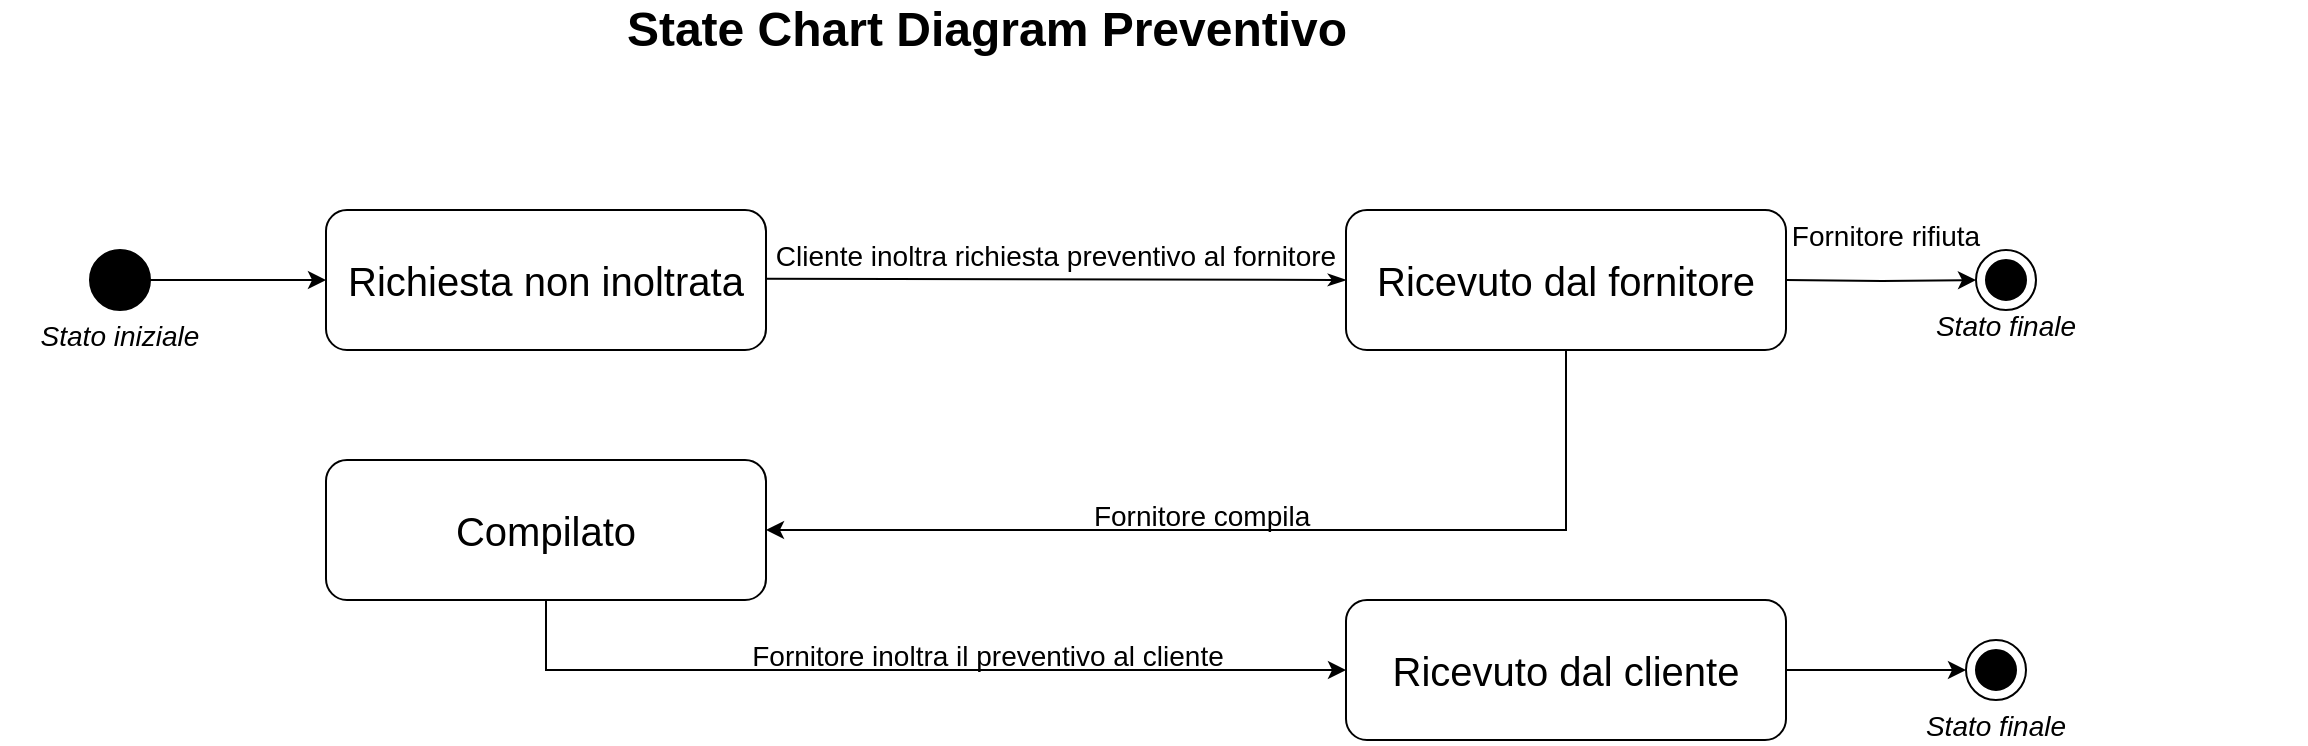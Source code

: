 <mxfile version="13.9.9" type="device"><diagram name="Page-1" id="58cdce13-f638-feb5-8d6f-7d28b1aa9fa0"><mxGraphModel dx="1205" dy="696" grid="1" gridSize="10" guides="1" tooltips="1" connect="1" arrows="1" fold="1" page="1" pageScale="1" pageWidth="1100" pageHeight="850" background="#ffffff" math="0" shadow="0"><root><mxCell id="0"/><mxCell id="1" parent="0"/><mxCell id="uXIPhZwk4scxieaSKmFw-22" value="" style="ellipse;whiteSpace=wrap;html=1;aspect=fixed;labelBackgroundColor=none;fontSize=20;fillColor=#FFFFFF;" parent="1" vertex="1"><mxGeometry x="1045" y="125" width="30" height="30" as="geometry"/></mxCell><mxCell id="uXIPhZwk4scxieaSKmFw-8" value="" style="endArrow=classicThin;html=1;fontSize=20;endFill=1;entryX=0;entryY=0.5;entryDx=0;entryDy=0;" parent="1" edge="1"><mxGeometry width="50" height="50" relative="1" as="geometry"><mxPoint x="440" y="139.41" as="sourcePoint"/><mxPoint x="730" y="140" as="targetPoint"/></mxGeometry></mxCell><mxCell id="uXIPhZwk4scxieaSKmFw-1" value="State Chart Diagram Preventivo" style="text;html=1;strokeColor=none;fillColor=none;align=center;verticalAlign=middle;whiteSpace=wrap;rounded=0;fontStyle=1;fontSize=24;" parent="1" vertex="1"><mxGeometry x="303" width="495" height="30" as="geometry"/></mxCell><mxCell id="uXIPhZwk4scxieaSKmFw-2" value="Richiesta non inoltrata" style="rounded=1;whiteSpace=wrap;html=1;fontSize=20;spacing=2;" parent="1" vertex="1"><mxGeometry x="220" y="105" width="220" height="70" as="geometry"/></mxCell><mxCell id="_dlGMz8FXKDsQta-i85w-1" style="edgeStyle=orthogonalEdgeStyle;rounded=0;orthogonalLoop=1;jettySize=auto;html=1;entryX=0;entryY=0.5;entryDx=0;entryDy=0;" edge="1" parent="1" source="uXIPhZwk4scxieaSKmFw-18" target="uXIPhZwk4scxieaSKmFw-2"><mxGeometry relative="1" as="geometry"/></mxCell><mxCell id="uXIPhZwk4scxieaSKmFw-18" value="" style="ellipse;whiteSpace=wrap;html=1;aspect=fixed;fontSize=20;labelBackgroundColor=none;fillColor=#000000;" parent="1" vertex="1"><mxGeometry x="102" y="125" width="30" height="30" as="geometry"/></mxCell><mxCell id="uXIPhZwk4scxieaSKmFw-20" value="&lt;i&gt;&lt;font style=&quot;font-size: 14px&quot;&gt;Stato iniziale&lt;/font&gt;&lt;/i&gt;" style="text;html=1;strokeColor=none;fillColor=none;align=center;verticalAlign=middle;whiteSpace=wrap;rounded=0;labelBackgroundColor=none;fontSize=20;" parent="1" vertex="1"><mxGeometry x="57" y="155" width="120" height="20" as="geometry"/></mxCell><mxCell id="uXIPhZwk4scxieaSKmFw-21" value="" style="ellipse;whiteSpace=wrap;html=1;aspect=fixed;fontSize=20;labelBackgroundColor=none;fillColor=#000000;" parent="1" vertex="1"><mxGeometry x="1050" y="130" width="20" height="20" as="geometry"/></mxCell><mxCell id="uXIPhZwk4scxieaSKmFw-31" value="&lt;i&gt;&lt;font style=&quot;font-size: 14px&quot;&gt;Stato finale&lt;/font&gt;&lt;/i&gt;" style="text;html=1;strokeColor=none;fillColor=none;align=center;verticalAlign=middle;whiteSpace=wrap;rounded=0;labelBackgroundColor=none;fontSize=20;" parent="1" vertex="1"><mxGeometry x="1000" y="150" width="120" height="20" as="geometry"/></mxCell><mxCell id="_dlGMz8FXKDsQta-i85w-21" style="edgeStyle=orthogonalEdgeStyle;rounded=0;orthogonalLoop=1;jettySize=auto;html=1;entryX=1;entryY=0.5;entryDx=0;entryDy=0;" edge="1" parent="1" source="_dlGMz8FXKDsQta-i85w-4" target="_dlGMz8FXKDsQta-i85w-11"><mxGeometry relative="1" as="geometry"><Array as="points"><mxPoint x="840" y="265"/></Array></mxGeometry></mxCell><mxCell id="_dlGMz8FXKDsQta-i85w-4" value="Ricevuto dal fornitore" style="rounded=1;whiteSpace=wrap;html=1;fontSize=20;spacing=2;" vertex="1" parent="1"><mxGeometry x="730" y="105" width="220" height="70" as="geometry"/></mxCell><mxCell id="_dlGMz8FXKDsQta-i85w-7" value="&lt;font style=&quot;font-size: 14px&quot;&gt;Cliente inoltra richiesta preventivo al fornitore&lt;br&gt;&lt;/font&gt;" style="text;html=1;strokeColor=none;fillColor=none;align=center;verticalAlign=middle;whiteSpace=wrap;rounded=0;fontSize=20;" vertex="1" parent="1"><mxGeometry x="380" y="120" width="410" height="10" as="geometry"/></mxCell><mxCell id="_dlGMz8FXKDsQta-i85w-24" style="edgeStyle=orthogonalEdgeStyle;rounded=0;orthogonalLoop=1;jettySize=auto;html=1;entryX=0;entryY=0.5;entryDx=0;entryDy=0;" edge="1" parent="1" target="uXIPhZwk4scxieaSKmFw-22"><mxGeometry relative="1" as="geometry"><mxPoint x="950" y="140" as="sourcePoint"/></mxGeometry></mxCell><mxCell id="_dlGMz8FXKDsQta-i85w-10" value="&lt;font style=&quot;font-size: 14px&quot;&gt;Fornitore compila&amp;nbsp;&lt;/font&gt;" style="text;html=1;strokeColor=none;fillColor=none;align=center;verticalAlign=middle;whiteSpace=wrap;rounded=0;fontSize=20;rotation=0;" vertex="1" parent="1"><mxGeometry x="590" y="250" width="140" height="10" as="geometry"/></mxCell><mxCell id="_dlGMz8FXKDsQta-i85w-18" style="edgeStyle=orthogonalEdgeStyle;rounded=0;orthogonalLoop=1;jettySize=auto;html=1;entryX=0;entryY=0.5;entryDx=0;entryDy=0;" edge="1" parent="1" source="_dlGMz8FXKDsQta-i85w-11" target="_dlGMz8FXKDsQta-i85w-17"><mxGeometry relative="1" as="geometry"><Array as="points"><mxPoint x="330" y="335"/></Array></mxGeometry></mxCell><mxCell id="_dlGMz8FXKDsQta-i85w-11" value="Compilato" style="rounded=1;whiteSpace=wrap;html=1;fontSize=20;spacing=2;" vertex="1" parent="1"><mxGeometry x="220" y="230" width="220" height="70" as="geometry"/></mxCell><mxCell id="_dlGMz8FXKDsQta-i85w-16" value="&lt;font style=&quot;font-size: 14px&quot;&gt;Fornitore rifiuta&lt;/font&gt;" style="text;html=1;strokeColor=none;fillColor=none;align=center;verticalAlign=middle;whiteSpace=wrap;rounded=0;fontSize=20;rotation=0;" vertex="1" parent="1"><mxGeometry x="790" y="110" width="420" height="10" as="geometry"/></mxCell><mxCell id="_dlGMz8FXKDsQta-i85w-28" style="edgeStyle=orthogonalEdgeStyle;rounded=0;orthogonalLoop=1;jettySize=auto;html=1;" edge="1" parent="1" source="_dlGMz8FXKDsQta-i85w-17"><mxGeometry relative="1" as="geometry"><mxPoint x="1040" y="335" as="targetPoint"/></mxGeometry></mxCell><mxCell id="_dlGMz8FXKDsQta-i85w-17" value="Ricevuto dal cliente" style="rounded=1;whiteSpace=wrap;html=1;fontSize=20;spacing=2;" vertex="1" parent="1"><mxGeometry x="730" y="300" width="220" height="70" as="geometry"/></mxCell><mxCell id="_dlGMz8FXKDsQta-i85w-19" value="&lt;font style=&quot;font-size: 14px&quot;&gt;Fornitore inoltra il preventivo al cliente&lt;br&gt;&lt;/font&gt;" style="text;html=1;strokeColor=none;fillColor=none;align=center;verticalAlign=middle;whiteSpace=wrap;rounded=0;fontSize=20;" vertex="1" parent="1"><mxGeometry x="345.5" y="320" width="410" height="10" as="geometry"/></mxCell><mxCell id="_dlGMz8FXKDsQta-i85w-34" value="" style="ellipse;whiteSpace=wrap;html=1;aspect=fixed;labelBackgroundColor=none;fontSize=20;fillColor=#FFFFFF;" vertex="1" parent="1"><mxGeometry x="1040" y="320" width="30" height="30" as="geometry"/></mxCell><mxCell id="_dlGMz8FXKDsQta-i85w-35" value="" style="ellipse;whiteSpace=wrap;html=1;aspect=fixed;fontSize=20;labelBackgroundColor=none;fillColor=#000000;" vertex="1" parent="1"><mxGeometry x="1045" y="325" width="20" height="20" as="geometry"/></mxCell><mxCell id="_dlGMz8FXKDsQta-i85w-36" value="&lt;i&gt;&lt;font style=&quot;font-size: 14px&quot;&gt;Stato finale&lt;/font&gt;&lt;/i&gt;" style="text;html=1;strokeColor=none;fillColor=none;align=center;verticalAlign=middle;whiteSpace=wrap;rounded=0;labelBackgroundColor=none;fontSize=20;" vertex="1" parent="1"><mxGeometry x="995" y="350" width="120" height="20" as="geometry"/></mxCell></root></mxGraphModel></diagram></mxfile>